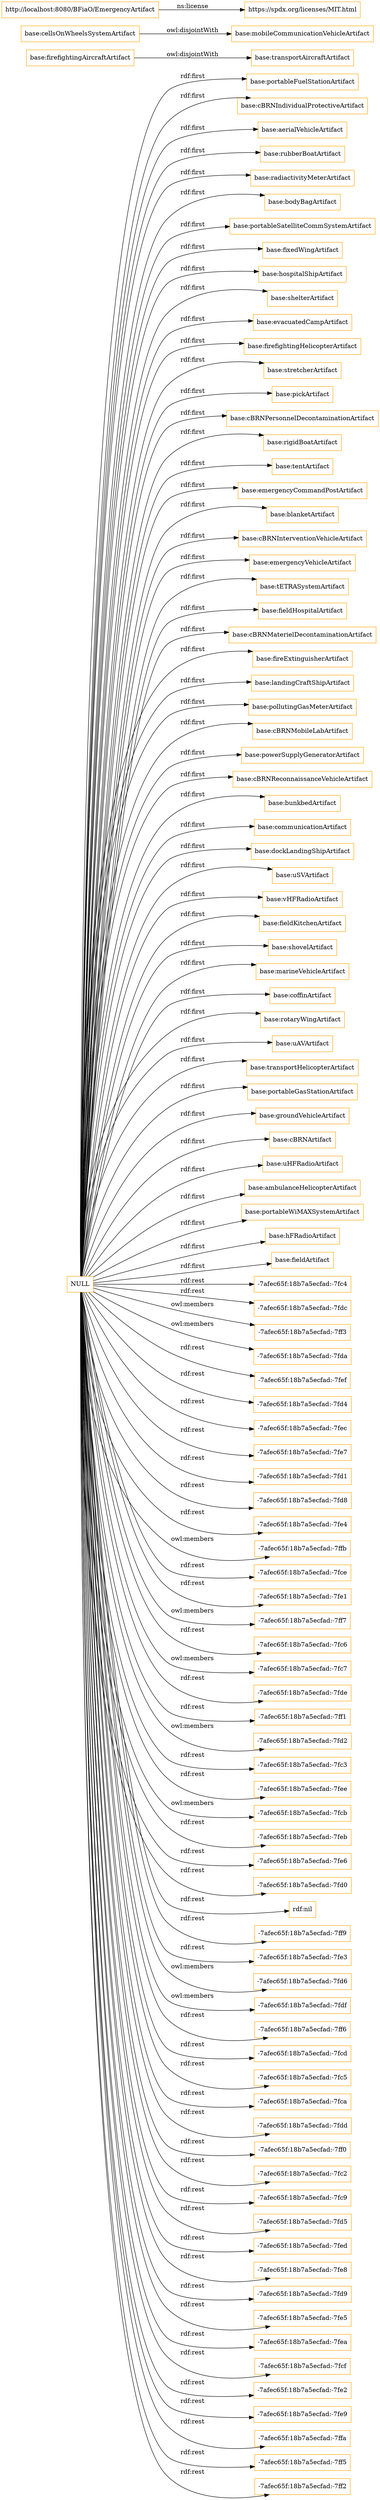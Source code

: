 digraph ar2dtool_diagram { 
rankdir=LR;
size="1501"
node [shape = rectangle, color="orange"]; "base:portableFuelStationArtifact" "base:cBRNIndividualProtectiveArtifact" "base:aerialVehicleArtifact" "base:rubberBoatArtifact" "base:radiactivityMeterArtifact" "base:bodyBagArtifact" "base:portableSatelliteCommSystemArtifact" "base:fixedWingArtifact" "base:hospitalShipArtifact" "base:shelterArtifact" "base:evacuatedCampArtifact" "base:firefightingHelicopterArtifact" "base:firefightingAircraftArtifact" "base:stretcherArtifact" "base:pickArtifact" "base:cBRNPersonnelDecontaminationArtifact" "base:transportAircraftArtifact" "base:rigidBoatArtifact" "base:tentArtifact" "base:emergencyCommandPostArtifact" "base:blanketArtifact" "base:cBRNInterventionVehicleArtifact" "base:emergencyVehicleArtifact" "base:tETRASystemArtifact" "base:fieldHospitalArtifact" "base:cBRNMaterielDecontaminationArtifact" "base:fireExtinguisherArtifact" "base:landingCraftShipArtifact" "base:pollutingGasMeterArtifact" "base:cBRNMobileLabArtifact" "base:powerSupplyGeneratorArtifact" "base:cBRNReconnaissanceVehicleArtifact" "base:bunkbedArtifact" "base:communicationArtifact" "base:dockLandingShipArtifact" "base:uSVArtifact" "base:vHFRadioArtifact" "base:fieldKitchenArtifact" "base:shovelArtifact" "base:marineVehicleArtifact" "base:coffinArtifact" "base:rotaryWingArtifact" "base:uAVArtifact" "base:transportHelicopterArtifact" "base:mobileCommunicationVehicleArtifact" "base:portableGasStationArtifact" "base:groundVehicleArtifact" "base:cBRNArtifact" "base:cellsOnWheelsSystemArtifact" "base:uHFRadioArtifact" "base:ambulanceHelicopterArtifact" "base:portableWiMAXSystemArtifact" "base:hFRadioArtifact" "base:fieldArtifact" ; /*classes style*/
	"base:firefightingAircraftArtifact" -> "base:transportAircraftArtifact" [ label = "owl:disjointWith" ];
	"NULL" -> "-7afec65f:18b7a5ecfad:-7fc4" [ label = "rdf:rest" ];
	"NULL" -> "-7afec65f:18b7a5ecfad:-7fdc" [ label = "rdf:rest" ];
	"NULL" -> "-7afec65f:18b7a5ecfad:-7ff3" [ label = "owl:members" ];
	"NULL" -> "-7afec65f:18b7a5ecfad:-7fda" [ label = "owl:members" ];
	"NULL" -> "base:tETRASystemArtifact" [ label = "rdf:first" ];
	"NULL" -> "base:rigidBoatArtifact" [ label = "rdf:first" ];
	"NULL" -> "base:hFRadioArtifact" [ label = "rdf:first" ];
	"NULL" -> "base:cBRNPersonnelDecontaminationArtifact" [ label = "rdf:first" ];
	"NULL" -> "-7afec65f:18b7a5ecfad:-7fef" [ label = "rdf:rest" ];
	"NULL" -> "base:coffinArtifact" [ label = "rdf:first" ];
	"NULL" -> "-7afec65f:18b7a5ecfad:-7fd4" [ label = "rdf:rest" ];
	"NULL" -> "base:fieldArtifact" [ label = "rdf:first" ];
	"NULL" -> "base:ambulanceHelicopterArtifact" [ label = "rdf:first" ];
	"NULL" -> "base:dockLandingShipArtifact" [ label = "rdf:first" ];
	"NULL" -> "base:uSVArtifact" [ label = "rdf:first" ];
	"NULL" -> "-7afec65f:18b7a5ecfad:-7fec" [ label = "rdf:rest" ];
	"NULL" -> "-7afec65f:18b7a5ecfad:-7fe7" [ label = "rdf:rest" ];
	"NULL" -> "base:vHFRadioArtifact" [ label = "rdf:first" ];
	"NULL" -> "-7afec65f:18b7a5ecfad:-7fd1" [ label = "rdf:rest" ];
	"NULL" -> "-7afec65f:18b7a5ecfad:-7fd8" [ label = "rdf:rest" ];
	"NULL" -> "base:portableSatelliteCommSystemArtifact" [ label = "rdf:first" ];
	"NULL" -> "base:shovelArtifact" [ label = "rdf:first" ];
	"NULL" -> "-7afec65f:18b7a5ecfad:-7fe4" [ label = "rdf:rest" ];
	"NULL" -> "base:groundVehicleArtifact" [ label = "rdf:first" ];
	"NULL" -> "base:cBRNMaterielDecontaminationArtifact" [ label = "rdf:first" ];
	"NULL" -> "-7afec65f:18b7a5ecfad:-7ffb" [ label = "owl:members" ];
	"NULL" -> "-7afec65f:18b7a5ecfad:-7fce" [ label = "rdf:rest" ];
	"NULL" -> "base:fixedWingArtifact" [ label = "rdf:first" ];
	"NULL" -> "-7afec65f:18b7a5ecfad:-7fe1" [ label = "rdf:rest" ];
	"NULL" -> "base:uHFRadioArtifact" [ label = "rdf:first" ];
	"NULL" -> "-7afec65f:18b7a5ecfad:-7ff7" [ label = "owl:members" ];
	"NULL" -> "base:bunkbedArtifact" [ label = "rdf:first" ];
	"NULL" -> "base:evacuatedCampArtifact" [ label = "rdf:first" ];
	"NULL" -> "-7afec65f:18b7a5ecfad:-7fc6" [ label = "rdf:rest" ];
	"NULL" -> "base:fireExtinguisherArtifact" [ label = "rdf:first" ];
	"NULL" -> "base:powerSupplyGeneratorArtifact" [ label = "rdf:first" ];
	"NULL" -> "-7afec65f:18b7a5ecfad:-7fc7" [ label = "owl:members" ];
	"NULL" -> "-7afec65f:18b7a5ecfad:-7fde" [ label = "rdf:rest" ];
	"NULL" -> "-7afec65f:18b7a5ecfad:-7ff1" [ label = "rdf:rest" ];
	"NULL" -> "-7afec65f:18b7a5ecfad:-7fd2" [ label = "owl:members" ];
	"NULL" -> "-7afec65f:18b7a5ecfad:-7fc3" [ label = "rdf:rest" ];
	"NULL" -> "base:hospitalShipArtifact" [ label = "rdf:first" ];
	"NULL" -> "base:cBRNInterventionVehicleArtifact" [ label = "rdf:first" ];
	"NULL" -> "base:rubberBoatArtifact" [ label = "rdf:first" ];
	"NULL" -> "-7afec65f:18b7a5ecfad:-7fee" [ label = "rdf:rest" ];
	"NULL" -> "base:cBRNReconnaissanceVehicleArtifact" [ label = "rdf:first" ];
	"NULL" -> "-7afec65f:18b7a5ecfad:-7fcb" [ label = "owl:members" ];
	"NULL" -> "base:portableWiMAXSystemArtifact" [ label = "rdf:first" ];
	"NULL" -> "base:radiactivityMeterArtifact" [ label = "rdf:first" ];
	"NULL" -> "-7afec65f:18b7a5ecfad:-7feb" [ label = "rdf:rest" ];
	"NULL" -> "-7afec65f:18b7a5ecfad:-7fe6" [ label = "rdf:rest" ];
	"NULL" -> "-7afec65f:18b7a5ecfad:-7fd0" [ label = "rdf:rest" ];
	"NULL" -> "base:portableGasStationArtifact" [ label = "rdf:first" ];
	"NULL" -> "rdf:nil" [ label = "rdf:rest" ];
	"NULL" -> "-7afec65f:18b7a5ecfad:-7ff9" [ label = "rdf:rest" ];
	"NULL" -> "base:aerialVehicleArtifact" [ label = "rdf:first" ];
	"NULL" -> "base:tentArtifact" [ label = "rdf:first" ];
	"NULL" -> "base:portableFuelStationArtifact" [ label = "rdf:first" ];
	"NULL" -> "-7afec65f:18b7a5ecfad:-7fe3" [ label = "rdf:rest" ];
	"NULL" -> "-7afec65f:18b7a5ecfad:-7fd6" [ label = "owl:members" ];
	"NULL" -> "-7afec65f:18b7a5ecfad:-7fdf" [ label = "owl:members" ];
	"NULL" -> "base:blanketArtifact" [ label = "rdf:first" ];
	"NULL" -> "base:bodyBagArtifact" [ label = "rdf:first" ];
	"NULL" -> "-7afec65f:18b7a5ecfad:-7ff6" [ label = "rdf:rest" ];
	"NULL" -> "-7afec65f:18b7a5ecfad:-7fcd" [ label = "rdf:rest" ];
	"NULL" -> "base:fieldHospitalArtifact" [ label = "rdf:first" ];
	"NULL" -> "-7afec65f:18b7a5ecfad:-7fc5" [ label = "rdf:rest" ];
	"NULL" -> "base:transportHelicopterArtifact" [ label = "rdf:first" ];
	"NULL" -> "-7afec65f:18b7a5ecfad:-7fca" [ label = "rdf:rest" ];
	"NULL" -> "base:shelterArtifact" [ label = "rdf:first" ];
	"NULL" -> "base:cBRNArtifact" [ label = "rdf:first" ];
	"NULL" -> "-7afec65f:18b7a5ecfad:-7fdd" [ label = "rdf:rest" ];
	"NULL" -> "base:marineVehicleArtifact" [ label = "rdf:first" ];
	"NULL" -> "-7afec65f:18b7a5ecfad:-7ff0" [ label = "rdf:rest" ];
	"NULL" -> "base:stretcherArtifact" [ label = "rdf:first" ];
	"NULL" -> "-7afec65f:18b7a5ecfad:-7fc2" [ label = "rdf:rest" ];
	"NULL" -> "-7afec65f:18b7a5ecfad:-7fc9" [ label = "rdf:rest" ];
	"NULL" -> "base:landingCraftShipArtifact" [ label = "rdf:first" ];
	"NULL" -> "base:pollutingGasMeterArtifact" [ label = "rdf:first" ];
	"NULL" -> "base:pickArtifact" [ label = "rdf:first" ];
	"NULL" -> "-7afec65f:18b7a5ecfad:-7fd5" [ label = "rdf:rest" ];
	"NULL" -> "base:firefightingHelicopterArtifact" [ label = "rdf:first" ];
	"NULL" -> "-7afec65f:18b7a5ecfad:-7fed" [ label = "rdf:rest" ];
	"NULL" -> "-7afec65f:18b7a5ecfad:-7fe8" [ label = "rdf:rest" ];
	"NULL" -> "-7afec65f:18b7a5ecfad:-7fd9" [ label = "rdf:rest" ];
	"NULL" -> "-7afec65f:18b7a5ecfad:-7fe5" [ label = "rdf:rest" ];
	"NULL" -> "base:uAVArtifact" [ label = "rdf:first" ];
	"NULL" -> "-7afec65f:18b7a5ecfad:-7fea" [ label = "rdf:rest" ];
	"NULL" -> "base:communicationArtifact" [ label = "rdf:first" ];
	"NULL" -> "base:cBRNMobileLabArtifact" [ label = "rdf:first" ];
	"NULL" -> "-7afec65f:18b7a5ecfad:-7fcf" [ label = "rdf:rest" ];
	"NULL" -> "base:fieldKitchenArtifact" [ label = "rdf:first" ];
	"NULL" -> "-7afec65f:18b7a5ecfad:-7fe2" [ label = "rdf:rest" ];
	"NULL" -> "-7afec65f:18b7a5ecfad:-7fe9" [ label = "rdf:rest" ];
	"NULL" -> "base:rotaryWingArtifact" [ label = "rdf:first" ];
	"NULL" -> "-7afec65f:18b7a5ecfad:-7ffa" [ label = "rdf:rest" ];
	"NULL" -> "-7afec65f:18b7a5ecfad:-7ff5" [ label = "rdf:rest" ];
	"NULL" -> "base:emergencyVehicleArtifact" [ label = "rdf:first" ];
	"NULL" -> "base:cBRNIndividualProtectiveArtifact" [ label = "rdf:first" ];
	"NULL" -> "base:emergencyCommandPostArtifact" [ label = "rdf:first" ];
	"NULL" -> "-7afec65f:18b7a5ecfad:-7ff2" [ label = "rdf:rest" ];
	"base:cellsOnWheelsSystemArtifact" -> "base:mobileCommunicationVehicleArtifact" [ label = "owl:disjointWith" ];
	"http://localhost:8080/BFiaO/EmergencyArtifact" -> "https://spdx.org/licenses/MIT.html" [ label = "ns:license" ];

}
